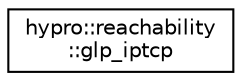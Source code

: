 digraph "Graphical Class Hierarchy"
{
  edge [fontname="Helvetica",fontsize="10",labelfontname="Helvetica",labelfontsize="10"];
  node [fontname="Helvetica",fontsize="10",shape=record];
  rankdir="LR";
  Node1 [label="hypro::reachability\l::glp_iptcp",height=0.2,width=0.4,color="black", fillcolor="white", style="filled",URL="$structhypro_1_1reachability_1_1glp__iptcp.html"];
}

